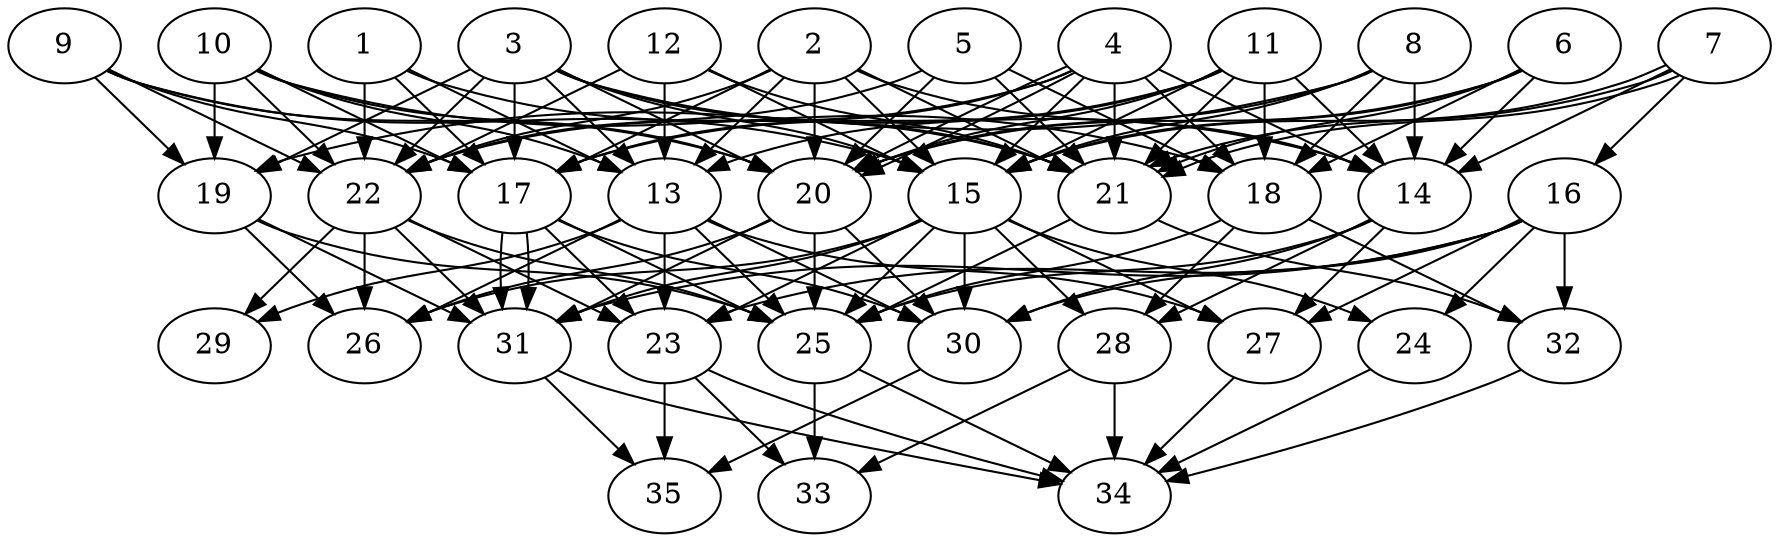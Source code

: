 // DAG automatically generated by daggen at Thu Oct  3 14:05:37 2019
// ./daggen --dot -n 35 --ccr 0.4 --fat 0.7 --regular 0.7 --density 0.9 --mindata 5242880 --maxdata 52428800 
digraph G {
  1 [size="49303040", alpha="0.16", expect_size="19721216"] 
  1 -> 13 [size ="19721216"]
  1 -> 17 [size ="19721216"]
  1 -> 21 [size ="19721216"]
  1 -> 22 [size ="19721216"]
  2 [size="88389120", alpha="0.04", expect_size="35355648"] 
  2 -> 13 [size ="35355648"]
  2 -> 14 [size ="35355648"]
  2 -> 15 [size ="35355648"]
  2 -> 17 [size ="35355648"]
  2 -> 20 [size ="35355648"]
  2 -> 21 [size ="35355648"]
  2 -> 22 [size ="35355648"]
  3 [size="18688000", alpha="0.20", expect_size="7475200"] 
  3 -> 13 [size ="7475200"]
  3 -> 14 [size ="7475200"]
  3 -> 15 [size ="7475200"]
  3 -> 17 [size ="7475200"]
  3 -> 19 [size ="7475200"]
  3 -> 20 [size ="7475200"]
  3 -> 21 [size ="7475200"]
  3 -> 22 [size ="7475200"]
  4 [size="65925120", alpha="0.05", expect_size="26370048"] 
  4 -> 14 [size ="26370048"]
  4 -> 15 [size ="26370048"]
  4 -> 17 [size ="26370048"]
  4 -> 18 [size ="26370048"]
  4 -> 20 [size ="26370048"]
  4 -> 20 [size ="26370048"]
  4 -> 21 [size ="26370048"]
  4 -> 22 [size ="26370048"]
  5 [size="69452800", alpha="0.09", expect_size="27781120"] 
  5 -> 18 [size ="27781120"]
  5 -> 20 [size ="27781120"]
  5 -> 21 [size ="27781120"]
  5 -> 22 [size ="27781120"]
  6 [size="81047040", alpha="0.20", expect_size="32418816"] 
  6 -> 14 [size ="32418816"]
  6 -> 15 [size ="32418816"]
  6 -> 18 [size ="32418816"]
  6 -> 20 [size ="32418816"]
  6 -> 21 [size ="32418816"]
  7 [size="62026240", alpha="0.16", expect_size="24810496"] 
  7 -> 14 [size ="24810496"]
  7 -> 15 [size ="24810496"]
  7 -> 16 [size ="24810496"]
  7 -> 21 [size ="24810496"]
  7 -> 21 [size ="24810496"]
  8 [size="101337600", alpha="0.14", expect_size="40535040"] 
  8 -> 14 [size ="40535040"]
  8 -> 15 [size ="40535040"]
  8 -> 18 [size ="40535040"]
  8 -> 19 [size ="40535040"]
  8 -> 20 [size ="40535040"]
  9 [size="130055680", alpha="0.15", expect_size="52022272"] 
  9 -> 15 [size ="52022272"]
  9 -> 17 [size ="52022272"]
  9 -> 19 [size ="52022272"]
  9 -> 20 [size ="52022272"]
  9 -> 22 [size ="52022272"]
  10 [size="80693760", alpha="0.01", expect_size="32277504"] 
  10 -> 13 [size ="32277504"]
  10 -> 17 [size ="32277504"]
  10 -> 18 [size ="32277504"]
  10 -> 19 [size ="32277504"]
  10 -> 20 [size ="32277504"]
  10 -> 22 [size ="32277504"]
  11 [size="55646720", alpha="0.08", expect_size="22258688"] 
  11 -> 13 [size ="22258688"]
  11 -> 14 [size ="22258688"]
  11 -> 15 [size ="22258688"]
  11 -> 17 [size ="22258688"]
  11 -> 18 [size ="22258688"]
  11 -> 20 [size ="22258688"]
  11 -> 21 [size ="22258688"]
  12 [size="32604160", alpha="0.09", expect_size="13041664"] 
  12 -> 13 [size ="13041664"]
  12 -> 15 [size ="13041664"]
  12 -> 21 [size ="13041664"]
  12 -> 22 [size ="13041664"]
  13 [size="58260480", alpha="0.09", expect_size="23304192"] 
  13 -> 23 [size ="23304192"]
  13 -> 25 [size ="23304192"]
  13 -> 26 [size ="23304192"]
  13 -> 27 [size ="23304192"]
  13 -> 29 [size ="23304192"]
  13 -> 30 [size ="23304192"]
  14 [size="56504320", alpha="0.02", expect_size="22601728"] 
  14 -> 25 [size ="22601728"]
  14 -> 27 [size ="22601728"]
  14 -> 28 [size ="22601728"]
  14 -> 30 [size ="22601728"]
  15 [size="83904000", alpha="0.02", expect_size="33561600"] 
  15 -> 23 [size ="33561600"]
  15 -> 24 [size ="33561600"]
  15 -> 25 [size ="33561600"]
  15 -> 26 [size ="33561600"]
  15 -> 27 [size ="33561600"]
  15 -> 28 [size ="33561600"]
  15 -> 30 [size ="33561600"]
  15 -> 31 [size ="33561600"]
  16 [size="17418240", alpha="0.05", expect_size="6967296"] 
  16 -> 23 [size ="6967296"]
  16 -> 24 [size ="6967296"]
  16 -> 27 [size ="6967296"]
  16 -> 30 [size ="6967296"]
  16 -> 31 [size ="6967296"]
  16 -> 32 [size ="6967296"]
  17 [size="15915520", alpha="0.02", expect_size="6366208"] 
  17 -> 23 [size ="6366208"]
  17 -> 25 [size ="6366208"]
  17 -> 30 [size ="6366208"]
  17 -> 31 [size ="6366208"]
  17 -> 31 [size ="6366208"]
  18 [size="109324800", alpha="0.06", expect_size="43729920"] 
  18 -> 25 [size ="43729920"]
  18 -> 28 [size ="43729920"]
  18 -> 32 [size ="43729920"]
  19 [size="76654080", alpha="0.03", expect_size="30661632"] 
  19 -> 25 [size ="30661632"]
  19 -> 26 [size ="30661632"]
  19 -> 31 [size ="30661632"]
  20 [size="44590080", alpha="0.08", expect_size="17836032"] 
  20 -> 25 [size ="17836032"]
  20 -> 26 [size ="17836032"]
  20 -> 30 [size ="17836032"]
  20 -> 31 [size ="17836032"]
  21 [size="51970560", alpha="0.18", expect_size="20788224"] 
  21 -> 25 [size ="20788224"]
  21 -> 32 [size ="20788224"]
  22 [size="100820480", alpha="0.02", expect_size="40328192"] 
  22 -> 23 [size ="40328192"]
  22 -> 25 [size ="40328192"]
  22 -> 26 [size ="40328192"]
  22 -> 29 [size ="40328192"]
  22 -> 31 [size ="40328192"]
  23 [size="34608640", alpha="0.06", expect_size="13843456"] 
  23 -> 33 [size ="13843456"]
  23 -> 34 [size ="13843456"]
  23 -> 35 [size ="13843456"]
  24 [size="87759360", alpha="0.19", expect_size="35103744"] 
  24 -> 34 [size ="35103744"]
  25 [size="100313600", alpha="0.02", expect_size="40125440"] 
  25 -> 33 [size ="40125440"]
  25 -> 34 [size ="40125440"]
  26 [size="111902720", alpha="0.16", expect_size="44761088"] 
  27 [size="23728640", alpha="0.19", expect_size="9491456"] 
  27 -> 34 [size ="9491456"]
  28 [size="36771840", alpha="0.16", expect_size="14708736"] 
  28 -> 33 [size ="14708736"]
  28 -> 34 [size ="14708736"]
  29 [size="69688320", alpha="0.13", expect_size="27875328"] 
  30 [size="89047040", alpha="0.02", expect_size="35618816"] 
  30 -> 35 [size ="35618816"]
  31 [size="16373760", alpha="0.18", expect_size="6549504"] 
  31 -> 34 [size ="6549504"]
  31 -> 35 [size ="6549504"]
  32 [size="123791360", alpha="0.18", expect_size="49516544"] 
  32 -> 34 [size ="49516544"]
  33 [size="14725120", alpha="0.05", expect_size="5890048"] 
  34 [size="48652800", alpha="0.19", expect_size="19461120"] 
  35 [size="42465280", alpha="0.05", expect_size="16986112"] 
}
